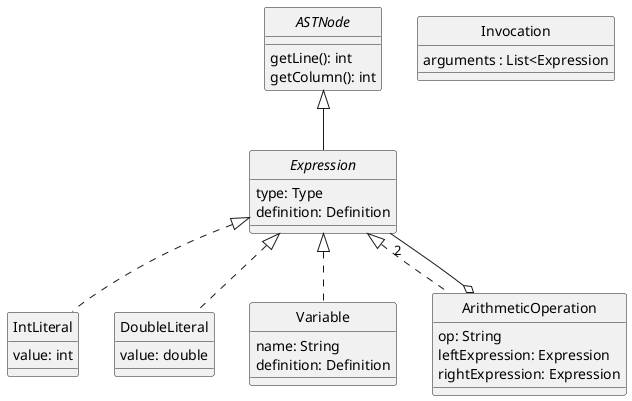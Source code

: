 @startuml Expressions
skinparam style strictuml
skinparam monochrome true


interface ASTNode {
    getLine(): int
    getColumn(): int
}

interface Expression {
    type: Type
    definition: Definition
}

class IntLiteral {
    value: int
}

class DoubleLiteral {
    value: double
}

class Variable {
    name: String
    definition: Definition
}

class ArithmeticOperation {
    op: String
    leftExpression: Expression
    rightExpression: Expression
}

class Invocation {
    arguments : List<Expression
}

ASTNode <|-- Expression
Expression <|.. IntLiteral
Expression <|.. DoubleLiteral
Expression <|.. Variable
Expression <|.. ArithmeticOperation
ArithmeticOperation o--"2" Expression

@enduml
